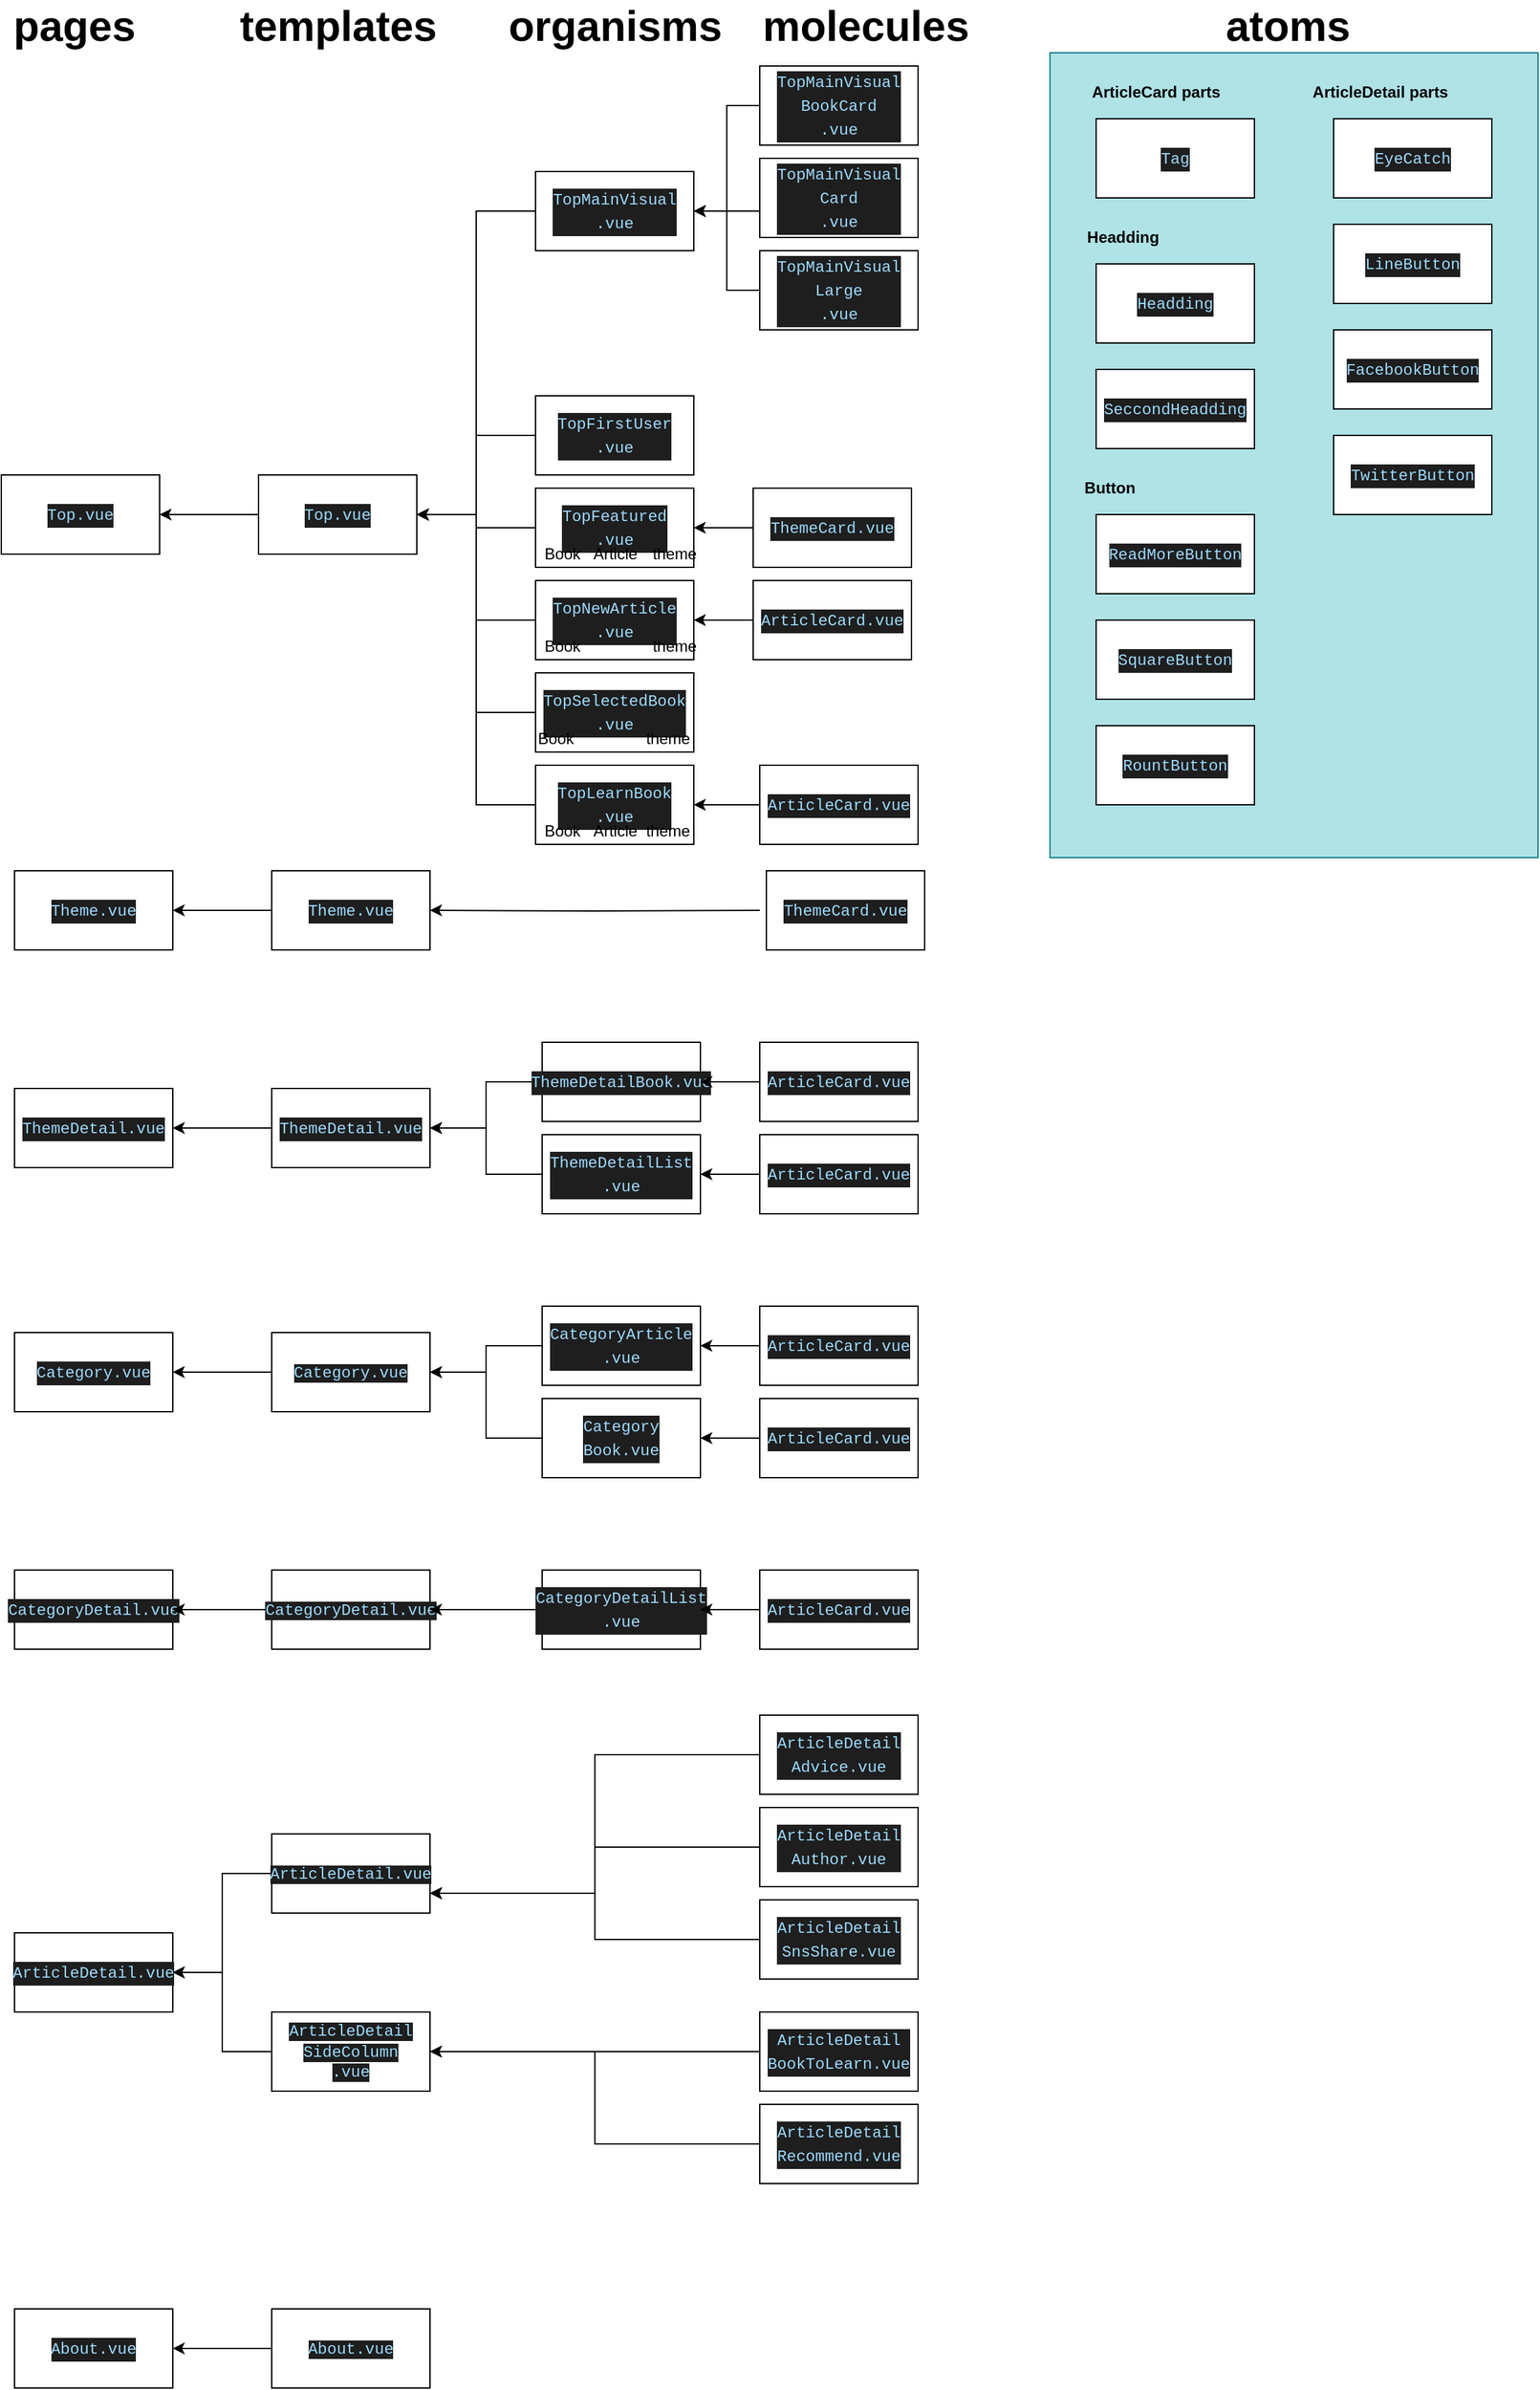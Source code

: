 <mxfile version="13.1.3">
    <diagram id="6hGFLwfOUW9BJ-s0fimq" name="Page-1">
        <mxGraphModel dx="1716" dy="1806" grid="1" gridSize="10" guides="1" tooltips="1" connect="1" arrows="1" fold="1" page="1" pageScale="1" pageWidth="827" pageHeight="1169" math="0" shadow="0">
            <root>
                <mxCell id="0"/>
                <mxCell id="1" parent="0"/>
                <mxCell id="2" value="&lt;div style=&quot;color: rgb(212 , 212 , 212) ; background-color: rgb(30 , 30 , 30) ; font-family: &amp;#34;menlo&amp;#34; , &amp;#34;monaco&amp;#34; , &amp;#34;courier new&amp;#34; , monospace ; line-height: 18px&quot;&gt;&lt;span style=&quot;color: rgb(156 , 220 , 254)&quot;&gt;Top.vue&lt;/span&gt;&lt;br&gt;&lt;/div&gt;" style="whiteSpace=wrap;html=1;" parent="1" vertex="1">
                    <mxGeometry x="-800" y="240" width="120" height="60" as="geometry"/>
                </mxCell>
                <mxCell id="6" value="pages" style="text;html=1;align=center;verticalAlign=middle;resizable=0;points=[];autosize=1;fontSize=32;fontStyle=1" parent="1" vertex="1">
                    <mxGeometry x="-800" y="-120" width="110" height="40" as="geometry"/>
                </mxCell>
                <mxCell id="7" value="templates" style="text;html=1;align=center;verticalAlign=middle;resizable=0;points=[];autosize=1;fontSize=32;fontStyle=1" parent="1" vertex="1">
                    <mxGeometry x="-625" y="-120" width="160" height="40" as="geometry"/>
                </mxCell>
                <mxCell id="133" style="edgeStyle=orthogonalEdgeStyle;rounded=0;orthogonalLoop=1;jettySize=auto;html=1;entryX=1;entryY=0.5;entryDx=0;entryDy=0;fontColor=#000000;" parent="1" source="8" target="2" edge="1">
                    <mxGeometry relative="1" as="geometry"/>
                </mxCell>
                <mxCell id="8" value="&lt;div style=&quot;color: rgb(212 , 212 , 212) ; background-color: rgb(30 , 30 , 30) ; font-family: &amp;#34;menlo&amp;#34; , &amp;#34;monaco&amp;#34; , &amp;#34;courier new&amp;#34; , monospace ; line-height: 18px&quot;&gt;&lt;span style=&quot;color: rgb(156 , 220 , 254)&quot;&gt;Top.vue&lt;/span&gt;&lt;br&gt;&lt;/div&gt;" style="whiteSpace=wrap;html=1;" parent="1" vertex="1">
                    <mxGeometry x="-605" y="240" width="120" height="60" as="geometry"/>
                </mxCell>
                <mxCell id="9" value="&lt;div style=&quot;color: rgb(212 , 212 , 212) ; background-color: rgb(30 , 30 , 30) ; font-family: &amp;#34;menlo&amp;#34; , &amp;#34;monaco&amp;#34; , &amp;#34;courier new&amp;#34; , monospace ; line-height: 18px&quot;&gt;&lt;span style=&quot;color: rgb(156 , 220 , 254)&quot;&gt;Theme.vue&lt;/span&gt;&lt;br&gt;&lt;/div&gt;" style="whiteSpace=wrap;html=1;" parent="1" vertex="1">
                    <mxGeometry x="-790" y="540" width="120" height="60" as="geometry"/>
                </mxCell>
                <mxCell id="132" style="edgeStyle=orthogonalEdgeStyle;rounded=0;orthogonalLoop=1;jettySize=auto;html=1;entryX=1;entryY=0.5;entryDx=0;entryDy=0;fontColor=#000000;" parent="1" source="10" target="9" edge="1">
                    <mxGeometry relative="1" as="geometry"/>
                </mxCell>
                <mxCell id="10" value="&lt;div style=&quot;color: rgb(212 , 212 , 212) ; background-color: rgb(30 , 30 , 30) ; font-family: &amp;#34;menlo&amp;#34; , &amp;#34;monaco&amp;#34; , &amp;#34;courier new&amp;#34; , monospace ; line-height: 18px&quot;&gt;&lt;span style=&quot;color: rgb(156 , 220 , 254)&quot;&gt;Theme.vue&lt;/span&gt;&lt;br&gt;&lt;/div&gt;" style="whiteSpace=wrap;html=1;" parent="1" vertex="1">
                    <mxGeometry x="-595" y="540" width="120" height="60" as="geometry"/>
                </mxCell>
                <mxCell id="11" value="&lt;div style=&quot;color: rgb(212 , 212 , 212) ; background-color: rgb(30 , 30 , 30) ; font-family: &amp;#34;menlo&amp;#34; , &amp;#34;monaco&amp;#34; , &amp;#34;courier new&amp;#34; , monospace ; line-height: 18px&quot;&gt;&lt;span style=&quot;color: rgb(156 , 220 , 254)&quot;&gt;ThemeDetail.vue&lt;/span&gt;&lt;br&gt;&lt;/div&gt;" style="whiteSpace=wrap;html=1;" parent="1" vertex="1">
                    <mxGeometry x="-790" y="705" width="120" height="60" as="geometry"/>
                </mxCell>
                <mxCell id="131" style="edgeStyle=orthogonalEdgeStyle;rounded=0;orthogonalLoop=1;jettySize=auto;html=1;fontColor=#000000;" parent="1" source="12" target="11" edge="1">
                    <mxGeometry relative="1" as="geometry"/>
                </mxCell>
                <mxCell id="12" value="&lt;div style=&quot;color: rgb(212 , 212 , 212) ; background-color: rgb(30 , 30 , 30) ; font-family: &amp;#34;menlo&amp;#34; , &amp;#34;monaco&amp;#34; , &amp;#34;courier new&amp;#34; , monospace ; line-height: 18px&quot;&gt;&lt;span style=&quot;color: rgb(156 , 220 , 254)&quot;&gt;ThemeDetail.vue&lt;/span&gt;&lt;br&gt;&lt;/div&gt;" style="whiteSpace=wrap;html=1;" parent="1" vertex="1">
                    <mxGeometry x="-595" y="705" width="120" height="60" as="geometry"/>
                </mxCell>
                <mxCell id="13" value="&lt;div style=&quot;color: rgb(212 , 212 , 212) ; background-color: rgb(30 , 30 , 30) ; font-family: &amp;#34;menlo&amp;#34; , &amp;#34;monaco&amp;#34; , &amp;#34;courier new&amp;#34; , monospace ; line-height: 18px&quot;&gt;&lt;span style=&quot;color: rgb(156 , 220 , 254)&quot;&gt;Category.vue&lt;/span&gt;&lt;br&gt;&lt;/div&gt;" style="whiteSpace=wrap;html=1;" parent="1" vertex="1">
                    <mxGeometry x="-790" y="890" width="120" height="60" as="geometry"/>
                </mxCell>
                <mxCell id="129" style="edgeStyle=orthogonalEdgeStyle;rounded=0;orthogonalLoop=1;jettySize=auto;html=1;entryX=1;entryY=0.5;entryDx=0;entryDy=0;fontColor=#000000;" parent="1" source="14" target="13" edge="1">
                    <mxGeometry relative="1" as="geometry"/>
                </mxCell>
                <mxCell id="14" value="&lt;span style=&quot;color: rgb(156 , 220 , 254) ; font-family: &amp;#34;menlo&amp;#34; , &amp;#34;monaco&amp;#34; , &amp;#34;courier new&amp;#34; , monospace ; background-color: rgb(30 , 30 , 30)&quot;&gt;Category&lt;/span&gt;&lt;span style=&quot;color: rgb(156 , 220 , 254) ; background-color: rgb(30 , 30 , 30) ; font-family: &amp;#34;menlo&amp;#34; , &amp;#34;monaco&amp;#34; , &amp;#34;courier new&amp;#34; , monospace&quot;&gt;.vue&lt;/span&gt;&lt;span style=&quot;color: rgb(156 , 220 , 254) ; font-family: &amp;#34;menlo&amp;#34; , &amp;#34;monaco&amp;#34; , &amp;#34;courier new&amp;#34; , monospace ; background-color: rgb(30 , 30 , 30)&quot;&gt;&lt;br&gt;&lt;/span&gt;" style="whiteSpace=wrap;html=1;" parent="1" vertex="1">
                    <mxGeometry x="-595" y="890" width="120" height="60" as="geometry"/>
                </mxCell>
                <mxCell id="15" value="&lt;div style=&quot;color: rgb(212 , 212 , 212) ; background-color: rgb(30 , 30 , 30) ; font-family: &amp;#34;menlo&amp;#34; , &amp;#34;monaco&amp;#34; , &amp;#34;courier new&amp;#34; , monospace ; line-height: 18px&quot;&gt;&lt;span style=&quot;color: rgb(156 , 220 , 254)&quot;&gt;CategoryDetail.vue&lt;/span&gt;&lt;br&gt;&lt;/div&gt;" style="whiteSpace=wrap;html=1;" parent="1" vertex="1">
                    <mxGeometry x="-790" y="1070" width="120" height="60" as="geometry"/>
                </mxCell>
                <mxCell id="126" style="edgeStyle=orthogonalEdgeStyle;rounded=0;orthogonalLoop=1;jettySize=auto;html=1;entryX=1;entryY=0.5;entryDx=0;entryDy=0;fontColor=#000000;" parent="1" source="16" target="15" edge="1">
                    <mxGeometry relative="1" as="geometry"/>
                </mxCell>
                <mxCell id="16" value="&lt;span style=&quot;color: rgb(156 , 220 , 254) ; font-family: &amp;#34;menlo&amp;#34; , &amp;#34;monaco&amp;#34; , &amp;#34;courier new&amp;#34; , monospace ; background-color: rgb(30 , 30 , 30)&quot;&gt;CategoryDetail&lt;/span&gt;&lt;span style=&quot;color: rgb(156 , 220 , 254) ; background-color: rgb(30 , 30 , 30) ; font-family: &amp;#34;menlo&amp;#34; , &amp;#34;monaco&amp;#34; , &amp;#34;courier new&amp;#34; , monospace&quot;&gt;.vue&lt;/span&gt;&lt;span style=&quot;color: rgb(156 , 220 , 254) ; font-family: &amp;#34;menlo&amp;#34; , &amp;#34;monaco&amp;#34; , &amp;#34;courier new&amp;#34; , monospace ; background-color: rgb(30 , 30 , 30)&quot;&gt;&lt;br&gt;&lt;/span&gt;" style="whiteSpace=wrap;html=1;" parent="1" vertex="1">
                    <mxGeometry x="-595" y="1070" width="120" height="60" as="geometry"/>
                </mxCell>
                <mxCell id="17" value="&lt;div style=&quot;color: rgb(212 , 212 , 212) ; background-color: rgb(30 , 30 , 30) ; font-family: &amp;#34;menlo&amp;#34; , &amp;#34;monaco&amp;#34; , &amp;#34;courier new&amp;#34; , monospace ; line-height: 18px&quot;&gt;&lt;span style=&quot;color: rgb(156 , 220 , 254)&quot;&gt;About.vue&lt;/span&gt;&lt;br&gt;&lt;/div&gt;" style="whiteSpace=wrap;html=1;" parent="1" vertex="1">
                    <mxGeometry x="-790" y="1630" width="120" height="60" as="geometry"/>
                </mxCell>
                <mxCell id="124" style="edgeStyle=orthogonalEdgeStyle;rounded=0;orthogonalLoop=1;jettySize=auto;html=1;entryX=1;entryY=0.5;entryDx=0;entryDy=0;fontColor=#000000;" parent="1" source="18" target="17" edge="1">
                    <mxGeometry relative="1" as="geometry"/>
                </mxCell>
                <mxCell id="18" value="&lt;span style=&quot;color: rgb(156 , 220 , 254) ; background-color: rgb(30 , 30 , 30) ; font-family: &amp;#34;menlo&amp;#34; , &amp;#34;monaco&amp;#34; , &amp;#34;courier new&amp;#34; , monospace&quot;&gt;About.vue&lt;/span&gt;&lt;span style=&quot;color: rgb(156 , 220 , 254) ; font-family: &amp;#34;menlo&amp;#34; , &amp;#34;monaco&amp;#34; , &amp;#34;courier new&amp;#34; , monospace ; background-color: rgb(30 , 30 , 30)&quot;&gt;&lt;br&gt;&lt;/span&gt;" style="whiteSpace=wrap;html=1;" parent="1" vertex="1">
                    <mxGeometry x="-595" y="1630" width="120" height="60" as="geometry"/>
                </mxCell>
                <mxCell id="19" value="organisms" style="text;html=1;align=center;verticalAlign=middle;resizable=0;points=[];autosize=1;fontSize=32;fontStyle=1" parent="1" vertex="1">
                    <mxGeometry x="-425" y="-120" width="180" height="40" as="geometry"/>
                </mxCell>
                <mxCell id="20" value="molecules" style="text;html=1;align=center;verticalAlign=middle;resizable=0;points=[];autosize=1;fontSize=32;fontStyle=1" parent="1" vertex="1">
                    <mxGeometry x="-230" y="-120" width="170" height="40" as="geometry"/>
                </mxCell>
                <mxCell id="21" value="atoms" style="text;html=1;align=center;verticalAlign=middle;resizable=0;points=[];autosize=1;fontSize=32;fontStyle=1" parent="1" vertex="1">
                    <mxGeometry x="120" y="-120" width="110" height="40" as="geometry"/>
                </mxCell>
                <mxCell id="22" value="&lt;div style=&quot;color: rgb(212 , 212 , 212) ; background-color: rgb(30 , 30 , 30) ; font-family: &amp;#34;menlo&amp;#34; , &amp;#34;monaco&amp;#34; , &amp;#34;courier new&amp;#34; , monospace ; line-height: 18px&quot;&gt;&lt;span style=&quot;color: rgb(156 , 220 , 254)&quot;&gt;ArticleDetail.vue&lt;/span&gt;&lt;br&gt;&lt;/div&gt;" style="whiteSpace=wrap;html=1;" parent="1" vertex="1">
                    <mxGeometry x="-790" y="1345" width="120" height="60" as="geometry"/>
                </mxCell>
                <mxCell id="122" style="edgeStyle=orthogonalEdgeStyle;rounded=0;orthogonalLoop=1;jettySize=auto;html=1;entryX=1;entryY=0.5;entryDx=0;entryDy=0;fontColor=#000000;" parent="1" source="23" target="22" edge="1">
                    <mxGeometry relative="1" as="geometry"/>
                </mxCell>
                <mxCell id="23" value="&lt;span style=&quot;color: rgb(156 , 220 , 254) ; background-color: rgb(30 , 30 , 30) ; font-family: &amp;#34;menlo&amp;#34; , &amp;#34;monaco&amp;#34; , &amp;#34;courier new&amp;#34; , monospace&quot;&gt;ArticleDetail.vue&lt;/span&gt;&lt;span style=&quot;color: rgb(156 , 220 , 254) ; font-family: &amp;#34;menlo&amp;#34; , &amp;#34;monaco&amp;#34; , &amp;#34;courier new&amp;#34; , monospace ; background-color: rgb(30 , 30 , 30)&quot;&gt;&lt;br&gt;&lt;/span&gt;" style="whiteSpace=wrap;html=1;" parent="1" vertex="1">
                    <mxGeometry x="-595" y="1270" width="120" height="60" as="geometry"/>
                </mxCell>
                <mxCell id="123" style="edgeStyle=orthogonalEdgeStyle;rounded=0;orthogonalLoop=1;jettySize=auto;html=1;entryX=1;entryY=0.5;entryDx=0;entryDy=0;fontColor=#000000;" parent="1" source="24" target="22" edge="1">
                    <mxGeometry relative="1" as="geometry"/>
                </mxCell>
                <mxCell id="24" value="&lt;span style=&quot;color: rgb(156 , 220 , 254) ; background-color: rgb(30 , 30 , 30) ; font-family: &amp;#34;menlo&amp;#34; , &amp;#34;monaco&amp;#34; , &amp;#34;courier new&amp;#34; , monospace&quot;&gt;ArticleDetail&lt;br&gt;SideColumn&lt;br&gt;.vue&lt;/span&gt;&lt;span style=&quot;color: rgb(156 , 220 , 254) ; font-family: &amp;#34;menlo&amp;#34; , &amp;#34;monaco&amp;#34; , &amp;#34;courier new&amp;#34; , monospace ; background-color: rgb(30 , 30 , 30)&quot;&gt;&lt;br&gt;&lt;/span&gt;" style="whiteSpace=wrap;html=1;" parent="1" vertex="1">
                    <mxGeometry x="-595" y="1405" width="120" height="60" as="geometry"/>
                </mxCell>
                <mxCell id="78" style="edgeStyle=orthogonalEdgeStyle;rounded=0;orthogonalLoop=1;jettySize=auto;html=1;entryX=1;entryY=0.5;entryDx=0;entryDy=0;" parent="1" source="25" target="8" edge="1">
                    <mxGeometry relative="1" as="geometry"/>
                </mxCell>
                <mxCell id="25" value="&lt;div style=&quot;color: rgb(212 , 212 , 212) ; background-color: rgb(30 , 30 , 30) ; font-family: &amp;#34;menlo&amp;#34; , &amp;#34;monaco&amp;#34; , &amp;#34;courier new&amp;#34; , monospace ; line-height: 18px&quot;&gt;&lt;span style=&quot;color: rgb(156 , 220 , 254)&quot;&gt;TopMainVisual&lt;/span&gt;&lt;/div&gt;&lt;div style=&quot;color: rgb(212 , 212 , 212) ; background-color: rgb(30 , 30 , 30) ; font-family: &amp;#34;menlo&amp;#34; , &amp;#34;monaco&amp;#34; , &amp;#34;courier new&amp;#34; , monospace ; line-height: 18px&quot;&gt;&lt;span style=&quot;color: rgb(156 , 220 , 254)&quot;&gt;.vue&lt;/span&gt;&lt;br&gt;&lt;/div&gt;" style="whiteSpace=wrap;html=1;" parent="1" vertex="1">
                    <mxGeometry x="-395" y="10" width="120" height="60" as="geometry"/>
                </mxCell>
                <mxCell id="147" style="edgeStyle=orthogonalEdgeStyle;rounded=0;orthogonalLoop=1;jettySize=auto;html=1;entryX=1;entryY=0.5;entryDx=0;entryDy=0;" edge="1" parent="1" source="26" target="8">
                    <mxGeometry relative="1" as="geometry"/>
                </mxCell>
                <mxCell id="26" value="&lt;div style=&quot;color: rgb(212 , 212 , 212) ; background-color: rgb(30 , 30 , 30) ; font-family: &amp;#34;menlo&amp;#34; , &amp;#34;monaco&amp;#34; , &amp;#34;courier new&amp;#34; , monospace ; line-height: 18px&quot;&gt;&lt;span style=&quot;color: rgb(156 , 220 , 254)&quot;&gt;TopFirstUser&lt;/span&gt;&lt;/div&gt;&lt;div style=&quot;color: rgb(212 , 212 , 212) ; background-color: rgb(30 , 30 , 30) ; font-family: &amp;#34;menlo&amp;#34; , &amp;#34;monaco&amp;#34; , &amp;#34;courier new&amp;#34; , monospace ; line-height: 18px&quot;&gt;&lt;span style=&quot;color: rgb(156 , 220 , 254)&quot;&gt;.vue&lt;/span&gt;&lt;br&gt;&lt;/div&gt;" style="whiteSpace=wrap;html=1;" parent="1" vertex="1">
                    <mxGeometry x="-395" y="180" width="120" height="60" as="geometry"/>
                </mxCell>
                <mxCell id="79" style="edgeStyle=orthogonalEdgeStyle;rounded=0;orthogonalLoop=1;jettySize=auto;html=1;entryX=1;entryY=0.5;entryDx=0;entryDy=0;" parent="1" source="27" target="8" edge="1">
                    <mxGeometry relative="1" as="geometry"/>
                </mxCell>
                <mxCell id="27" value="&lt;div style=&quot;color: rgb(212 , 212 , 212) ; background-color: rgb(30 , 30 , 30) ; font-family: &amp;#34;menlo&amp;#34; , &amp;#34;monaco&amp;#34; , &amp;#34;courier new&amp;#34; , monospace ; line-height: 18px&quot;&gt;&lt;span style=&quot;color: rgb(156 , 220 , 254)&quot;&gt;TopNewArticle&lt;/span&gt;&lt;/div&gt;&lt;div style=&quot;color: rgb(212 , 212 , 212) ; background-color: rgb(30 , 30 , 30) ; font-family: &amp;#34;menlo&amp;#34; , &amp;#34;monaco&amp;#34; , &amp;#34;courier new&amp;#34; , monospace ; line-height: 18px&quot;&gt;&lt;span style=&quot;color: rgb(156 , 220 , 254)&quot;&gt;.vue&lt;/span&gt;&lt;br&gt;&lt;/div&gt;" style="whiteSpace=wrap;html=1;" parent="1" vertex="1">
                    <mxGeometry x="-395" y="320" width="120" height="60" as="geometry"/>
                </mxCell>
                <mxCell id="83" style="edgeStyle=orthogonalEdgeStyle;rounded=0;orthogonalLoop=1;jettySize=auto;html=1;entryX=1;entryY=0.5;entryDx=0;entryDy=0;" parent="1" source="28" target="8" edge="1">
                    <mxGeometry relative="1" as="geometry"/>
                </mxCell>
                <mxCell id="28" value="&lt;div style=&quot;background-color: rgb(30 , 30 , 30) ; font-family: &amp;#34;menlo&amp;#34; , &amp;#34;monaco&amp;#34; , &amp;#34;courier new&amp;#34; , monospace ; line-height: 18px ; color: rgb(212 , 212 , 212)&quot;&gt;&lt;div style=&quot;line-height: 18px&quot;&gt;&lt;span style=&quot;color: rgb(156 , 220 , 254)&quot;&gt;TopSelectedBook&lt;/span&gt;&lt;/div&gt;&lt;div style=&quot;line-height: 18px&quot;&gt;&lt;span style=&quot;color: rgb(156 , 220 , 254)&quot;&gt;.vue&lt;/span&gt;&lt;/div&gt;&lt;/div&gt;" style="whiteSpace=wrap;html=1;" parent="1" vertex="1">
                    <mxGeometry x="-395" y="390" width="120" height="60" as="geometry"/>
                </mxCell>
                <mxCell id="70" style="edgeStyle=orthogonalEdgeStyle;rounded=0;orthogonalLoop=1;jettySize=auto;html=1;entryX=1;entryY=0.5;entryDx=0;entryDy=0;" parent="1" source="29" target="8" edge="1">
                    <mxGeometry relative="1" as="geometry"/>
                </mxCell>
                <mxCell id="29" value="&lt;div style=&quot;background-color: rgb(30 , 30 , 30) ; font-family: &amp;#34;menlo&amp;#34; , &amp;#34;monaco&amp;#34; , &amp;#34;courier new&amp;#34; , monospace ; line-height: 18px ; color: rgb(212 , 212 , 212)&quot;&gt;&lt;div style=&quot;line-height: 18px&quot;&gt;&lt;span style=&quot;color: rgb(156 , 220 , 254)&quot;&gt;TopFeatured&lt;/span&gt;&lt;/div&gt;&lt;div style=&quot;line-height: 18px&quot;&gt;&lt;span style=&quot;color: rgb(156 , 220 , 254)&quot;&gt;.vue&lt;/span&gt;&lt;/div&gt;&lt;/div&gt;" style="whiteSpace=wrap;html=1;" parent="1" vertex="1">
                    <mxGeometry x="-395" y="250" width="120" height="60" as="geometry"/>
                </mxCell>
                <mxCell id="84" style="edgeStyle=orthogonalEdgeStyle;rounded=0;orthogonalLoop=1;jettySize=auto;html=1;entryX=1;entryY=0.5;entryDx=0;entryDy=0;" parent="1" source="30" target="8" edge="1">
                    <mxGeometry relative="1" as="geometry"/>
                </mxCell>
                <mxCell id="30" value="&lt;div style=&quot;background-color: rgb(30 , 30 , 30) ; font-family: &amp;#34;menlo&amp;#34; , &amp;#34;monaco&amp;#34; , &amp;#34;courier new&amp;#34; , monospace ; line-height: 18px ; color: rgb(212 , 212 , 212)&quot;&gt;&lt;div style=&quot;line-height: 18px&quot;&gt;&lt;span style=&quot;color: rgb(156 , 220 , 254)&quot;&gt;TopLearnBook&lt;/span&gt;&lt;/div&gt;&lt;div style=&quot;line-height: 18px&quot;&gt;&lt;span style=&quot;color: rgb(156 , 220 , 254)&quot;&gt;.vue&lt;/span&gt;&lt;/div&gt;&lt;/div&gt;" style="whiteSpace=wrap;html=1;" parent="1" vertex="1">
                    <mxGeometry x="-395" y="460" width="120" height="60" as="geometry"/>
                </mxCell>
                <mxCell id="58" style="edgeStyle=orthogonalEdgeStyle;rounded=0;orthogonalLoop=1;jettySize=auto;html=1;entryX=1;entryY=0.5;entryDx=0;entryDy=0;" parent="1" source="31" target="25" edge="1">
                    <mxGeometry relative="1" as="geometry"/>
                </mxCell>
                <mxCell id="31" value="&lt;div style=&quot;color: rgb(212 , 212 , 212) ; background-color: rgb(30 , 30 , 30) ; font-family: &amp;#34;menlo&amp;#34; , &amp;#34;monaco&amp;#34; , &amp;#34;courier new&amp;#34; , monospace ; line-height: 18px&quot;&gt;&lt;span style=&quot;color: rgb(156 , 220 , 254)&quot;&gt;TopMainVisual&lt;/span&gt;&lt;/div&gt;&lt;div style=&quot;color: rgb(212 , 212 , 212) ; background-color: rgb(30 , 30 , 30) ; font-family: &amp;#34;menlo&amp;#34; , &amp;#34;monaco&amp;#34; , &amp;#34;courier new&amp;#34; , monospace ; line-height: 18px&quot;&gt;&lt;span style=&quot;color: rgb(156 , 220 , 254)&quot;&gt;BookCard&lt;/span&gt;&lt;/div&gt;&lt;div style=&quot;color: rgb(212 , 212 , 212) ; background-color: rgb(30 , 30 , 30) ; font-family: &amp;#34;menlo&amp;#34; , &amp;#34;monaco&amp;#34; , &amp;#34;courier new&amp;#34; , monospace ; line-height: 18px&quot;&gt;&lt;span style=&quot;color: rgb(156 , 220 , 254)&quot;&gt;.vue&lt;/span&gt;&lt;br&gt;&lt;/div&gt;" style="whiteSpace=wrap;html=1;" parent="1" vertex="1">
                    <mxGeometry x="-225" y="-70" width="120" height="60" as="geometry"/>
                </mxCell>
                <mxCell id="59" style="edgeStyle=orthogonalEdgeStyle;rounded=0;orthogonalLoop=1;jettySize=auto;html=1;entryX=1;entryY=0.5;entryDx=0;entryDy=0;" parent="1" source="32" target="25" edge="1">
                    <mxGeometry relative="1" as="geometry">
                        <Array as="points">
                            <mxPoint x="-240" y="40"/>
                            <mxPoint x="-240" y="40"/>
                        </Array>
                    </mxGeometry>
                </mxCell>
                <mxCell id="32" value="&lt;div style=&quot;color: rgb(212 , 212 , 212) ; background-color: rgb(30 , 30 , 30) ; font-family: &amp;#34;menlo&amp;#34; , &amp;#34;monaco&amp;#34; , &amp;#34;courier new&amp;#34; , monospace ; line-height: 18px&quot;&gt;&lt;span style=&quot;color: rgb(156 , 220 , 254)&quot;&gt;TopMainVisual&lt;/span&gt;&lt;/div&gt;&lt;div style=&quot;background-color: rgb(30 , 30 , 30) ; font-family: &amp;#34;menlo&amp;#34; , &amp;#34;monaco&amp;#34; , &amp;#34;courier new&amp;#34; , monospace ; line-height: 18px&quot;&gt;&lt;font color=&quot;#9cdcfe&quot;&gt;Card&lt;/font&gt;&lt;/div&gt;&lt;div style=&quot;color: rgb(212 , 212 , 212) ; background-color: rgb(30 , 30 , 30) ; font-family: &amp;#34;menlo&amp;#34; , &amp;#34;monaco&amp;#34; , &amp;#34;courier new&amp;#34; , monospace ; line-height: 18px&quot;&gt;&lt;span style=&quot;color: rgb(156 , 220 , 254)&quot;&gt;.vue&lt;/span&gt;&lt;br&gt;&lt;/div&gt;" style="whiteSpace=wrap;html=1;" parent="1" vertex="1">
                    <mxGeometry x="-225" width="120" height="60" as="geometry"/>
                </mxCell>
                <mxCell id="60" style="edgeStyle=orthogonalEdgeStyle;rounded=0;orthogonalLoop=1;jettySize=auto;html=1;" parent="1" source="33" target="25" edge="1">
                    <mxGeometry relative="1" as="geometry"/>
                </mxCell>
                <mxCell id="33" value="&lt;div style=&quot;color: rgb(212 , 212 , 212) ; background-color: rgb(30 , 30 , 30) ; font-family: &amp;#34;menlo&amp;#34; , &amp;#34;monaco&amp;#34; , &amp;#34;courier new&amp;#34; , monospace ; line-height: 18px&quot;&gt;&lt;span style=&quot;color: rgb(156 , 220 , 254)&quot;&gt;TopMainVisual&lt;/span&gt;&lt;/div&gt;&lt;div style=&quot;background-color: rgb(30 , 30 , 30) ; font-family: &amp;#34;menlo&amp;#34; , &amp;#34;monaco&amp;#34; , &amp;#34;courier new&amp;#34; , monospace ; line-height: 18px&quot;&gt;&lt;font color=&quot;#9cdcfe&quot;&gt;Large&lt;/font&gt;&lt;/div&gt;&lt;div style=&quot;color: rgb(212 , 212 , 212) ; background-color: rgb(30 , 30 , 30) ; font-family: &amp;#34;menlo&amp;#34; , &amp;#34;monaco&amp;#34; , &amp;#34;courier new&amp;#34; , monospace ; line-height: 18px&quot;&gt;&lt;span style=&quot;color: rgb(156 , 220 , 254)&quot;&gt;.vue&lt;/span&gt;&lt;br&gt;&lt;/div&gt;" style="whiteSpace=wrap;html=1;" parent="1" vertex="1">
                    <mxGeometry x="-225" y="70" width="120" height="60" as="geometry"/>
                </mxCell>
                <mxCell id="89" style="edgeStyle=orthogonalEdgeStyle;rounded=0;orthogonalLoop=1;jettySize=auto;html=1;" parent="1" source="36" target="12" edge="1">
                    <mxGeometry relative="1" as="geometry"/>
                </mxCell>
                <mxCell id="36" value="&lt;div style=&quot;color: rgb(212 , 212 , 212) ; background-color: rgb(30 , 30 , 30) ; font-family: &amp;#34;menlo&amp;#34; , &amp;#34;monaco&amp;#34; , &amp;#34;courier new&amp;#34; , monospace ; line-height: 18px&quot;&gt;&lt;span style=&quot;color: rgb(156 , 220 , 254)&quot;&gt;ThemeDetailBook.vue&lt;/span&gt;&lt;br&gt;&lt;/div&gt;" style="whiteSpace=wrap;html=1;" parent="1" vertex="1">
                    <mxGeometry x="-390" y="670" width="120" height="60" as="geometry"/>
                </mxCell>
                <mxCell id="87" style="edgeStyle=orthogonalEdgeStyle;rounded=0;orthogonalLoop=1;jettySize=auto;html=1;entryX=1;entryY=0.5;entryDx=0;entryDy=0;" parent="1" source="37" target="12" edge="1">
                    <mxGeometry relative="1" as="geometry"/>
                </mxCell>
                <mxCell id="37" value="&lt;div style=&quot;color: rgb(212 , 212 , 212) ; background-color: rgb(30 , 30 , 30) ; font-family: &amp;#34;menlo&amp;#34; , &amp;#34;monaco&amp;#34; , &amp;#34;courier new&amp;#34; , monospace ; line-height: 18px&quot;&gt;&lt;span style=&quot;color: rgb(156 , 220 , 254)&quot;&gt;ThemeDetailList&lt;/span&gt;&lt;/div&gt;&lt;div style=&quot;color: rgb(212 , 212 , 212) ; background-color: rgb(30 , 30 , 30) ; font-family: &amp;#34;menlo&amp;#34; , &amp;#34;monaco&amp;#34; , &amp;#34;courier new&amp;#34; , monospace ; line-height: 18px&quot;&gt;&lt;span style=&quot;color: rgb(156 , 220 , 254)&quot;&gt;.vue&lt;/span&gt;&lt;br&gt;&lt;/div&gt;" style="whiteSpace=wrap;html=1;" parent="1" vertex="1">
                    <mxGeometry x="-390" y="740" width="120" height="60" as="geometry"/>
                </mxCell>
                <mxCell id="127" style="edgeStyle=orthogonalEdgeStyle;rounded=0;orthogonalLoop=1;jettySize=auto;html=1;entryX=1;entryY=0.5;entryDx=0;entryDy=0;fontColor=#000000;" parent="1" source="38" target="14" edge="1">
                    <mxGeometry relative="1" as="geometry"/>
                </mxCell>
                <mxCell id="38" value="&lt;div style=&quot;color: rgb(212 , 212 , 212) ; background-color: rgb(30 , 30 , 30) ; font-family: &amp;#34;menlo&amp;#34; , &amp;#34;monaco&amp;#34; , &amp;#34;courier new&amp;#34; , monospace ; line-height: 18px&quot;&gt;&lt;span style=&quot;color: rgb(156 , 220 , 254)&quot;&gt;Category&lt;/span&gt;&lt;/div&gt;&lt;div style=&quot;color: rgb(212 , 212 , 212) ; background-color: rgb(30 , 30 , 30) ; font-family: &amp;#34;menlo&amp;#34; , &amp;#34;monaco&amp;#34; , &amp;#34;courier new&amp;#34; , monospace ; line-height: 18px&quot;&gt;&lt;span style=&quot;color: rgb(156 , 220 , 254)&quot;&gt;Book.vue&lt;/span&gt;&lt;br&gt;&lt;/div&gt;" style="whiteSpace=wrap;html=1;" parent="1" vertex="1">
                    <mxGeometry x="-390" y="940" width="120" height="60" as="geometry"/>
                </mxCell>
                <mxCell id="125" style="edgeStyle=orthogonalEdgeStyle;rounded=0;orthogonalLoop=1;jettySize=auto;html=1;entryX=1;entryY=0.5;entryDx=0;entryDy=0;fontColor=#000000;" parent="1" source="39" target="16" edge="1">
                    <mxGeometry relative="1" as="geometry"/>
                </mxCell>
                <mxCell id="39" value="&lt;div style=&quot;color: rgb(212 , 212 , 212) ; background-color: rgb(30 , 30 , 30) ; font-family: &amp;#34;menlo&amp;#34; , &amp;#34;monaco&amp;#34; , &amp;#34;courier new&amp;#34; , monospace ; line-height: 18px&quot;&gt;&lt;span style=&quot;color: rgb(156 , 220 , 254)&quot;&gt;CategoryDetailList&lt;/span&gt;&lt;/div&gt;&lt;div style=&quot;color: rgb(212 , 212 , 212) ; background-color: rgb(30 , 30 , 30) ; font-family: &amp;#34;menlo&amp;#34; , &amp;#34;monaco&amp;#34; , &amp;#34;courier new&amp;#34; , monospace ; line-height: 18px&quot;&gt;&lt;span style=&quot;color: rgb(156 , 220 , 254)&quot;&gt;.vue&lt;/span&gt;&lt;br&gt;&lt;/div&gt;" style="whiteSpace=wrap;html=1;" parent="1" vertex="1">
                    <mxGeometry x="-390" y="1070" width="120" height="60" as="geometry"/>
                </mxCell>
                <mxCell id="61" style="edgeStyle=orthogonalEdgeStyle;rounded=0;orthogonalLoop=1;jettySize=auto;html=1;" parent="1" source="43" target="29" edge="1">
                    <mxGeometry relative="1" as="geometry"/>
                </mxCell>
                <mxCell id="43" value="&lt;div style=&quot;background-color: rgb(30 , 30 , 30) ; font-family: &amp;#34;menlo&amp;#34; , &amp;#34;monaco&amp;#34; , &amp;#34;courier new&amp;#34; , monospace ; line-height: 18px ; color: rgb(212 , 212 , 212)&quot;&gt;&lt;div style=&quot;line-height: 18px&quot;&gt;&lt;span style=&quot;color: rgb(156 , 220 , 254)&quot;&gt;ThemeCard.vue&lt;br&gt;&lt;/span&gt;&lt;/div&gt;&lt;/div&gt;" style="whiteSpace=wrap;html=1;" parent="1" vertex="1">
                    <mxGeometry x="-230" y="250" width="120" height="60" as="geometry"/>
                </mxCell>
                <mxCell id="64" style="edgeStyle=orthogonalEdgeStyle;rounded=0;orthogonalLoop=1;jettySize=auto;html=1;entryX=1;entryY=0.5;entryDx=0;entryDy=0;" parent="1" target="10" edge="1">
                    <mxGeometry relative="1" as="geometry">
                        <mxPoint x="-225" y="570" as="sourcePoint"/>
                    </mxGeometry>
                </mxCell>
                <mxCell id="65" style="edgeStyle=orthogonalEdgeStyle;rounded=0;orthogonalLoop=1;jettySize=auto;html=1;" parent="1" source="45" target="36" edge="1">
                    <mxGeometry relative="1" as="geometry"/>
                </mxCell>
                <mxCell id="45" value="&lt;div style=&quot;background-color: rgb(30 , 30 , 30) ; font-family: &amp;#34;menlo&amp;#34; , &amp;#34;monaco&amp;#34; , &amp;#34;courier new&amp;#34; , monospace ; line-height: 18px ; color: rgb(212 , 212 , 212)&quot;&gt;&lt;div style=&quot;line-height: 18px&quot;&gt;&lt;span style=&quot;color: rgb(156 , 220 , 254)&quot;&gt;ArticleCard.vue&lt;br&gt;&lt;/span&gt;&lt;/div&gt;&lt;/div&gt;" style="whiteSpace=wrap;html=1;" parent="1" vertex="1">
                    <mxGeometry x="-225" y="670" width="120" height="60" as="geometry"/>
                </mxCell>
                <mxCell id="128" style="edgeStyle=orthogonalEdgeStyle;rounded=0;orthogonalLoop=1;jettySize=auto;html=1;entryX=1;entryY=0.5;entryDx=0;entryDy=0;fontColor=#000000;" parent="1" source="46" target="14" edge="1">
                    <mxGeometry relative="1" as="geometry"/>
                </mxCell>
                <mxCell id="46" value="&lt;div style=&quot;color: rgb(212 , 212 , 212) ; background-color: rgb(30 , 30 , 30) ; font-family: &amp;#34;menlo&amp;#34; , &amp;#34;monaco&amp;#34; , &amp;#34;courier new&amp;#34; , monospace ; line-height: 18px&quot;&gt;&lt;span style=&quot;color: rgb(156 , 220 , 254)&quot;&gt;CategoryArticle&lt;/span&gt;&lt;/div&gt;&lt;div style=&quot;color: rgb(212 , 212 , 212) ; background-color: rgb(30 , 30 , 30) ; font-family: &amp;#34;menlo&amp;#34; , &amp;#34;monaco&amp;#34; , &amp;#34;courier new&amp;#34; , monospace ; line-height: 18px&quot;&gt;&lt;span style=&quot;color: rgb(156 , 220 , 254)&quot;&gt;.vue&lt;/span&gt;&lt;br&gt;&lt;/div&gt;" style="whiteSpace=wrap;html=1;" parent="1" vertex="1">
                    <mxGeometry x="-390" y="870" width="120" height="60" as="geometry"/>
                </mxCell>
                <mxCell id="67" style="edgeStyle=orthogonalEdgeStyle;rounded=0;orthogonalLoop=1;jettySize=auto;html=1;" parent="1" source="47" target="46" edge="1">
                    <mxGeometry relative="1" as="geometry"/>
                </mxCell>
                <mxCell id="47" value="&lt;div style=&quot;background-color: rgb(30 , 30 , 30) ; font-family: &amp;#34;menlo&amp;#34; , &amp;#34;monaco&amp;#34; , &amp;#34;courier new&amp;#34; , monospace ; line-height: 18px ; color: rgb(212 , 212 , 212)&quot;&gt;&lt;div style=&quot;line-height: 18px&quot;&gt;&lt;span style=&quot;color: rgb(156 , 220 , 254)&quot;&gt;ArticleCard.vue&lt;br&gt;&lt;/span&gt;&lt;/div&gt;&lt;/div&gt;" style="whiteSpace=wrap;html=1;" parent="1" vertex="1">
                    <mxGeometry x="-225" y="870" width="120" height="60" as="geometry"/>
                </mxCell>
                <mxCell id="68" style="edgeStyle=orthogonalEdgeStyle;rounded=0;orthogonalLoop=1;jettySize=auto;html=1;" parent="1" source="48" target="38" edge="1">
                    <mxGeometry relative="1" as="geometry"/>
                </mxCell>
                <mxCell id="48" value="&lt;div style=&quot;background-color: rgb(30 , 30 , 30) ; font-family: &amp;#34;menlo&amp;#34; , &amp;#34;monaco&amp;#34; , &amp;#34;courier new&amp;#34; , monospace ; line-height: 18px ; color: rgb(212 , 212 , 212)&quot;&gt;&lt;div style=&quot;line-height: 18px&quot;&gt;&lt;span style=&quot;color: rgb(156 , 220 , 254)&quot;&gt;ArticleCard.vue&lt;br&gt;&lt;/span&gt;&lt;/div&gt;&lt;/div&gt;" style="whiteSpace=wrap;html=1;" parent="1" vertex="1">
                    <mxGeometry x="-225" y="940" width="120" height="60" as="geometry"/>
                </mxCell>
                <mxCell id="69" style="edgeStyle=orthogonalEdgeStyle;rounded=0;orthogonalLoop=1;jettySize=auto;html=1;" parent="1" source="50" target="39" edge="1">
                    <mxGeometry relative="1" as="geometry"/>
                </mxCell>
                <mxCell id="50" value="&lt;div style=&quot;background-color: rgb(30 , 30 , 30) ; font-family: &amp;#34;menlo&amp;#34; , &amp;#34;monaco&amp;#34; , &amp;#34;courier new&amp;#34; , monospace ; line-height: 18px ; color: rgb(212 , 212 , 212)&quot;&gt;&lt;div style=&quot;line-height: 18px&quot;&gt;&lt;span style=&quot;color: rgb(156 , 220 , 254)&quot;&gt;ArticleCard.vue&lt;br&gt;&lt;/span&gt;&lt;/div&gt;&lt;/div&gt;" style="whiteSpace=wrap;html=1;" parent="1" vertex="1">
                    <mxGeometry x="-225" y="1070" width="120" height="60" as="geometry"/>
                </mxCell>
                <mxCell id="66" style="edgeStyle=orthogonalEdgeStyle;rounded=0;orthogonalLoop=1;jettySize=auto;html=1;" parent="1" source="51" target="37" edge="1">
                    <mxGeometry relative="1" as="geometry"/>
                </mxCell>
                <mxCell id="51" value="&lt;div style=&quot;background-color: rgb(30 , 30 , 30) ; font-family: &amp;#34;menlo&amp;#34; , &amp;#34;monaco&amp;#34; , &amp;#34;courier new&amp;#34; , monospace ; line-height: 18px ; color: rgb(212 , 212 , 212)&quot;&gt;&lt;div style=&quot;line-height: 18px&quot;&gt;&lt;span style=&quot;color: rgb(156 , 220 , 254)&quot;&gt;ArticleCard.vue&lt;br&gt;&lt;/span&gt;&lt;/div&gt;&lt;/div&gt;" style="whiteSpace=wrap;html=1;" parent="1" vertex="1">
                    <mxGeometry x="-225" y="740" width="120" height="60" as="geometry"/>
                </mxCell>
                <mxCell id="63" style="edgeStyle=orthogonalEdgeStyle;rounded=0;orthogonalLoop=1;jettySize=auto;html=1;" parent="1" source="52" target="30" edge="1">
                    <mxGeometry relative="1" as="geometry"/>
                </mxCell>
                <mxCell id="52" value="&lt;div style=&quot;background-color: rgb(30 , 30 , 30) ; font-family: &amp;#34;menlo&amp;#34; , &amp;#34;monaco&amp;#34; , &amp;#34;courier new&amp;#34; , monospace ; line-height: 18px ; color: rgb(212 , 212 , 212)&quot;&gt;&lt;div style=&quot;line-height: 18px&quot;&gt;&lt;span style=&quot;color: rgb(156 , 220 , 254)&quot;&gt;ArticleCard.vue&lt;br&gt;&lt;/span&gt;&lt;/div&gt;&lt;/div&gt;" style="whiteSpace=wrap;html=1;" parent="1" vertex="1">
                    <mxGeometry x="-225" y="460" width="120" height="60" as="geometry"/>
                </mxCell>
                <mxCell id="62" style="edgeStyle=orthogonalEdgeStyle;rounded=0;orthogonalLoop=1;jettySize=auto;html=1;" parent="1" source="53" target="27" edge="1">
                    <mxGeometry relative="1" as="geometry"/>
                </mxCell>
                <mxCell id="53" value="&lt;div style=&quot;background-color: rgb(30 , 30 , 30) ; font-family: &amp;#34;menlo&amp;#34; , &amp;#34;monaco&amp;#34; , &amp;#34;courier new&amp;#34; , monospace ; line-height: 18px ; color: rgb(212 , 212 , 212)&quot;&gt;&lt;div style=&quot;line-height: 18px&quot;&gt;&lt;span style=&quot;color: rgb(156 , 220 , 254)&quot;&gt;ArticleCard.vue&lt;br&gt;&lt;/span&gt;&lt;/div&gt;&lt;/div&gt;" style="whiteSpace=wrap;html=1;" parent="1" vertex="1">
                    <mxGeometry x="-230" y="320" width="120" height="60" as="geometry"/>
                </mxCell>
                <mxCell id="115" style="edgeStyle=orthogonalEdgeStyle;rounded=0;orthogonalLoop=1;jettySize=auto;html=1;entryX=1;entryY=0.75;entryDx=0;entryDy=0;fontColor=#000000;" parent="1" source="90" target="23" edge="1">
                    <mxGeometry relative="1" as="geometry"/>
                </mxCell>
                <mxCell id="90" value="&lt;div style=&quot;background-color: rgb(30 , 30 , 30) ; font-family: &amp;#34;menlo&amp;#34; , &amp;#34;monaco&amp;#34; , &amp;#34;courier new&amp;#34; , monospace ; line-height: 18px ; color: rgb(212 , 212 , 212)&quot;&gt;&lt;div style=&quot;line-height: 18px&quot;&gt;&lt;span style=&quot;color: rgb(156 , 220 , 254)&quot;&gt;ArticleDetail&lt;/span&gt;&lt;/div&gt;&lt;div style=&quot;line-height: 18px&quot;&gt;&lt;span style=&quot;color: rgb(156 , 220 , 254)&quot;&gt;Advice&lt;/span&gt;&lt;span style=&quot;color: rgb(156 , 220 , 254)&quot;&gt;.vue&lt;/span&gt;&lt;/div&gt;&lt;/div&gt;" style="whiteSpace=wrap;html=1;" parent="1" vertex="1">
                    <mxGeometry x="-225" y="1180" width="120" height="60" as="geometry"/>
                </mxCell>
                <mxCell id="116" style="edgeStyle=orthogonalEdgeStyle;rounded=0;orthogonalLoop=1;jettySize=auto;html=1;entryX=1;entryY=0.75;entryDx=0;entryDy=0;fontColor=#000000;" parent="1" source="92" target="23" edge="1">
                    <mxGeometry relative="1" as="geometry"/>
                </mxCell>
                <mxCell id="92" value="&lt;div style=&quot;background-color: rgb(30 , 30 , 30) ; font-family: &amp;#34;menlo&amp;#34; , &amp;#34;monaco&amp;#34; , &amp;#34;courier new&amp;#34; , monospace ; line-height: 18px ; color: rgb(212 , 212 , 212)&quot;&gt;&lt;div style=&quot;line-height: 18px&quot;&gt;&lt;span style=&quot;color: rgb(156 , 220 , 254)&quot;&gt;ArticleDetail&lt;/span&gt;&lt;/div&gt;&lt;div style=&quot;line-height: 18px&quot;&gt;&lt;span style=&quot;color: rgb(156 , 220 , 254)&quot;&gt;Author&lt;/span&gt;&lt;span style=&quot;color: rgb(156 , 220 , 254)&quot;&gt;.vue&lt;/span&gt;&lt;/div&gt;&lt;/div&gt;" style="whiteSpace=wrap;html=1;" parent="1" vertex="1">
                    <mxGeometry x="-225" y="1250" width="120" height="60" as="geometry"/>
                </mxCell>
                <mxCell id="117" style="edgeStyle=orthogonalEdgeStyle;rounded=0;orthogonalLoop=1;jettySize=auto;html=1;entryX=1;entryY=0.5;entryDx=0;entryDy=0;fontColor=#000000;" parent="1" source="93" target="24" edge="1">
                    <mxGeometry relative="1" as="geometry"/>
                </mxCell>
                <mxCell id="93" value="&lt;div style=&quot;background-color: rgb(30 , 30 , 30) ; font-family: &amp;#34;menlo&amp;#34; , &amp;#34;monaco&amp;#34; , &amp;#34;courier new&amp;#34; , monospace ; line-height: 18px ; color: rgb(212 , 212 , 212)&quot;&gt;&lt;div style=&quot;line-height: 18px&quot;&gt;&lt;span style=&quot;color: rgb(156 , 220 , 254)&quot;&gt;ArticleDetail&lt;/span&gt;&lt;/div&gt;&lt;div style=&quot;line-height: 18px&quot;&gt;&lt;span style=&quot;color: rgb(156 , 220 , 254)&quot;&gt;BookToLearn.vue&lt;/span&gt;&lt;/div&gt;&lt;/div&gt;" style="whiteSpace=wrap;html=1;" parent="1" vertex="1">
                    <mxGeometry x="-225" y="1405" width="120" height="60" as="geometry"/>
                </mxCell>
                <mxCell id="118" style="edgeStyle=orthogonalEdgeStyle;rounded=0;orthogonalLoop=1;jettySize=auto;html=1;fontColor=#000000;entryX=1;entryY=0.5;entryDx=0;entryDy=0;" parent="1" source="94" target="24" edge="1">
                    <mxGeometry relative="1" as="geometry">
                        <mxPoint x="-370" y="1440" as="targetPoint"/>
                    </mxGeometry>
                </mxCell>
                <mxCell id="94" value="&lt;div style=&quot;background-color: rgb(30 , 30 , 30) ; font-family: &amp;#34;menlo&amp;#34; , &amp;#34;monaco&amp;#34; , &amp;#34;courier new&amp;#34; , monospace ; line-height: 18px ; color: rgb(212 , 212 , 212)&quot;&gt;&lt;div style=&quot;line-height: 18px&quot;&gt;&lt;span style=&quot;color: rgb(156 , 220 , 254)&quot;&gt;ArticleDetail&lt;/span&gt;&lt;/div&gt;&lt;div style=&quot;line-height: 18px&quot;&gt;&lt;span style=&quot;color: rgb(156 , 220 , 254)&quot;&gt;Recommend.vue&lt;/span&gt;&lt;/div&gt;&lt;/div&gt;" style="whiteSpace=wrap;html=1;" parent="1" vertex="1">
                    <mxGeometry x="-225" y="1475" width="120" height="60" as="geometry"/>
                </mxCell>
                <mxCell id="119" style="edgeStyle=orthogonalEdgeStyle;rounded=0;orthogonalLoop=1;jettySize=auto;html=1;entryX=1;entryY=0.75;entryDx=0;entryDy=0;fontColor=#000000;" parent="1" source="95" target="23" edge="1">
                    <mxGeometry relative="1" as="geometry"/>
                </mxCell>
                <mxCell id="95" value="&lt;div style=&quot;background-color: rgb(30 , 30 , 30) ; font-family: &amp;#34;menlo&amp;#34; , &amp;#34;monaco&amp;#34; , &amp;#34;courier new&amp;#34; , monospace ; line-height: 18px ; color: rgb(212 , 212 , 212)&quot;&gt;&lt;div style=&quot;line-height: 18px&quot;&gt;&lt;span style=&quot;color: rgb(156 , 220 , 254)&quot;&gt;ArticleDetail&lt;/span&gt;&lt;/div&gt;&lt;div style=&quot;line-height: 18px&quot;&gt;&lt;span style=&quot;color: rgb(156 , 220 , 254)&quot;&gt;SnsShare.vue&lt;/span&gt;&lt;/div&gt;&lt;/div&gt;" style="whiteSpace=wrap;html=1;" parent="1" vertex="1">
                    <mxGeometry x="-225" y="1320" width="120" height="60" as="geometry"/>
                </mxCell>
                <mxCell id="99" value="&lt;div style=&quot;background-color: rgb(30 , 30 , 30) ; font-family: &amp;#34;menlo&amp;#34; , &amp;#34;monaco&amp;#34; , &amp;#34;courier new&amp;#34; , monospace ; line-height: 18px&quot;&gt;&lt;br&gt;&lt;/div&gt;" style="whiteSpace=wrap;html=1;fillColor=#b0e3e6;strokeColor=#0e8088;" parent="1" vertex="1">
                    <mxGeometry x="-5" y="-80" width="370" height="610" as="geometry"/>
                </mxCell>
                <mxCell id="3" value="&lt;div style=&quot;background-color: rgb(30 , 30 , 30) ; font-family: &amp;#34;menlo&amp;#34; , &amp;#34;monaco&amp;#34; , &amp;#34;courier new&amp;#34; , monospace ; line-height: 18px&quot;&gt;&lt;font color=&quot;#9cdcfe&quot;&gt;Tag&lt;/font&gt;&lt;/div&gt;" style="whiteSpace=wrap;html=1;" parent="1" vertex="1">
                    <mxGeometry x="30" y="-30" width="120" height="60" as="geometry"/>
                </mxCell>
                <mxCell id="100" value="&lt;div style=&quot;background-color: rgb(30 , 30 , 30) ; font-family: &amp;#34;menlo&amp;#34; , &amp;#34;monaco&amp;#34; , &amp;#34;courier new&amp;#34; , monospace ; line-height: 18px&quot;&gt;&lt;font color=&quot;#9cdcfe&quot;&gt;EyeCatch&lt;/font&gt;&lt;/div&gt;" style="whiteSpace=wrap;html=1;" parent="1" vertex="1">
                    <mxGeometry x="210" y="-30" width="120" height="60" as="geometry"/>
                </mxCell>
                <mxCell id="101" value="&lt;div style=&quot;background-color: rgb(30 , 30 , 30) ; font-family: &amp;#34;menlo&amp;#34; , &amp;#34;monaco&amp;#34; , &amp;#34;courier new&amp;#34; , monospace ; line-height: 18px&quot;&gt;&lt;font color=&quot;#9cdcfe&quot;&gt;Headding&lt;/font&gt;&lt;/div&gt;" style="whiteSpace=wrap;html=1;" parent="1" vertex="1">
                    <mxGeometry x="30" y="80" width="120" height="60" as="geometry"/>
                </mxCell>
                <mxCell id="102" value="&lt;div style=&quot;background-color: rgb(30 , 30 , 30) ; font-family: &amp;#34;menlo&amp;#34; , &amp;#34;monaco&amp;#34; , &amp;#34;courier new&amp;#34; , monospace ; line-height: 18px&quot;&gt;&lt;font color=&quot;#9cdcfe&quot;&gt;SeccondHeadding&lt;/font&gt;&lt;/div&gt;" style="whiteSpace=wrap;html=1;" parent="1" vertex="1">
                    <mxGeometry x="30" y="160" width="120" height="60" as="geometry"/>
                </mxCell>
                <mxCell id="103" value="&lt;div style=&quot;background-color: rgb(30 , 30 , 30) ; font-family: &amp;#34;menlo&amp;#34; , &amp;#34;monaco&amp;#34; , &amp;#34;courier new&amp;#34; , monospace ; line-height: 18px&quot;&gt;&lt;font color=&quot;#9cdcfe&quot;&gt;LineButton&lt;/font&gt;&lt;/div&gt;" style="whiteSpace=wrap;html=1;" parent="1" vertex="1">
                    <mxGeometry x="210" y="50" width="120" height="60" as="geometry"/>
                </mxCell>
                <mxCell id="104" value="&lt;div style=&quot;background-color: rgb(30 , 30 , 30) ; font-family: &amp;#34;menlo&amp;#34; , &amp;#34;monaco&amp;#34; , &amp;#34;courier new&amp;#34; , monospace ; line-height: 18px&quot;&gt;&lt;font color=&quot;#9cdcfe&quot;&gt;FacebookButton&lt;/font&gt;&lt;/div&gt;" style="whiteSpace=wrap;html=1;" parent="1" vertex="1">
                    <mxGeometry x="210" y="130" width="120" height="60" as="geometry"/>
                </mxCell>
                <mxCell id="105" value="&lt;div style=&quot;background-color: rgb(30 , 30 , 30) ; font-family: &amp;#34;menlo&amp;#34; , &amp;#34;monaco&amp;#34; , &amp;#34;courier new&amp;#34; , monospace ; line-height: 18px&quot;&gt;&lt;font color=&quot;#9cdcfe&quot;&gt;SquareButton&lt;/font&gt;&lt;/div&gt;" style="whiteSpace=wrap;html=1;" parent="1" vertex="1">
                    <mxGeometry x="30" y="350" width="120" height="60" as="geometry"/>
                </mxCell>
                <mxCell id="106" value="&lt;div style=&quot;background-color: rgb(30 , 30 , 30) ; font-family: &amp;#34;menlo&amp;#34; , &amp;#34;monaco&amp;#34; , &amp;#34;courier new&amp;#34; , monospace ; line-height: 18px&quot;&gt;&lt;font color=&quot;#9cdcfe&quot;&gt;ReadMoreButton&lt;/font&gt;&lt;/div&gt;" style="whiteSpace=wrap;html=1;" parent="1" vertex="1">
                    <mxGeometry x="30" y="270" width="120" height="60" as="geometry"/>
                </mxCell>
                <mxCell id="107" value="&lt;div style=&quot;background-color: rgb(30 , 30 , 30) ; font-family: &amp;#34;menlo&amp;#34; , &amp;#34;monaco&amp;#34; , &amp;#34;courier new&amp;#34; , monospace ; line-height: 18px&quot;&gt;&lt;font color=&quot;#9cdcfe&quot;&gt;RountButton&lt;/font&gt;&lt;/div&gt;" style="whiteSpace=wrap;html=1;" parent="1" vertex="1">
                    <mxGeometry x="30" y="430" width="120" height="60" as="geometry"/>
                </mxCell>
                <mxCell id="108" value="&lt;div style=&quot;background-color: rgb(30 , 30 , 30) ; font-family: &amp;#34;menlo&amp;#34; , &amp;#34;monaco&amp;#34; , &amp;#34;courier new&amp;#34; , monospace ; line-height: 18px&quot;&gt;&lt;font color=&quot;#9cdcfe&quot;&gt;TwitterButton&lt;/font&gt;&lt;/div&gt;" style="whiteSpace=wrap;html=1;" parent="1" vertex="1">
                    <mxGeometry x="210" y="210" width="120" height="60" as="geometry"/>
                </mxCell>
                <mxCell id="109" value="ArticleCard parts" style="text;html=1;align=center;verticalAlign=middle;resizable=0;points=[];autosize=1;fontColor=#000000;fontStyle=1" parent="1" vertex="1">
                    <mxGeometry x="20" y="-60" width="110" height="20" as="geometry"/>
                </mxCell>
                <mxCell id="110" value="Headding" style="text;html=1;align=center;verticalAlign=middle;resizable=0;points=[];autosize=1;fontColor=#000000;fontStyle=1" parent="1" vertex="1">
                    <mxGeometry x="15" y="50" width="70" height="20" as="geometry"/>
                </mxCell>
                <mxCell id="111" value="Button" style="text;html=1;align=center;verticalAlign=middle;resizable=0;points=[];autosize=1;fontColor=#000000;fontStyle=1" parent="1" vertex="1">
                    <mxGeometry x="15" y="240" width="50" height="20" as="geometry"/>
                </mxCell>
                <mxCell id="112" value="ArticleDetail parts" style="text;html=1;align=center;verticalAlign=middle;resizable=0;points=[];autosize=1;fontColor=#000000;fontStyle=1" parent="1" vertex="1">
                    <mxGeometry x="185" y="-60" width="120" height="20" as="geometry"/>
                </mxCell>
                <mxCell id="135" value="Book" style="text;html=1;align=center;verticalAlign=middle;resizable=0;points=[];autosize=1;" vertex="1" parent="1">
                    <mxGeometry x="-395" y="290" width="40" height="20" as="geometry"/>
                </mxCell>
                <mxCell id="136" value="theme" style="text;html=1;align=center;verticalAlign=middle;resizable=0;points=[];autosize=1;" vertex="1" parent="1">
                    <mxGeometry x="-315" y="290" width="50" height="20" as="geometry"/>
                </mxCell>
                <mxCell id="137" value="Article" style="text;html=1;align=center;verticalAlign=middle;resizable=0;points=[];autosize=1;" vertex="1" parent="1">
                    <mxGeometry x="-360" y="290" width="50" height="20" as="geometry"/>
                </mxCell>
                <mxCell id="139" value="Book" style="text;html=1;align=center;verticalAlign=middle;resizable=0;points=[];autosize=1;" vertex="1" parent="1">
                    <mxGeometry x="-395" y="360" width="40" height="20" as="geometry"/>
                </mxCell>
                <mxCell id="140" value="theme" style="text;html=1;align=center;verticalAlign=middle;resizable=0;points=[];autosize=1;" vertex="1" parent="1">
                    <mxGeometry x="-315" y="360" width="50" height="20" as="geometry"/>
                </mxCell>
                <mxCell id="142" value="Book" style="text;html=1;align=center;verticalAlign=middle;resizable=0;points=[];autosize=1;" vertex="1" parent="1">
                    <mxGeometry x="-400" y="430" width="40" height="20" as="geometry"/>
                </mxCell>
                <mxCell id="143" value="theme" style="text;html=1;align=center;verticalAlign=middle;resizable=0;points=[];autosize=1;" vertex="1" parent="1">
                    <mxGeometry x="-320" y="430" width="50" height="20" as="geometry"/>
                </mxCell>
                <mxCell id="144" value="Book" style="text;html=1;align=center;verticalAlign=middle;resizable=0;points=[];autosize=1;" vertex="1" parent="1">
                    <mxGeometry x="-395" y="500" width="40" height="20" as="geometry"/>
                </mxCell>
                <mxCell id="145" value="theme" style="text;html=1;align=center;verticalAlign=middle;resizable=0;points=[];autosize=1;" vertex="1" parent="1">
                    <mxGeometry x="-320" y="500" width="50" height="20" as="geometry"/>
                </mxCell>
                <mxCell id="146" value="Article" style="text;html=1;align=center;verticalAlign=middle;resizable=0;points=[];autosize=1;" vertex="1" parent="1">
                    <mxGeometry x="-360" y="500" width="50" height="20" as="geometry"/>
                </mxCell>
                <mxCell id="148" value="&lt;div style=&quot;background-color: rgb(30 , 30 , 30) ; font-family: &amp;#34;menlo&amp;#34; , &amp;#34;monaco&amp;#34; , &amp;#34;courier new&amp;#34; , monospace ; line-height: 18px ; color: rgb(212 , 212 , 212)&quot;&gt;&lt;div style=&quot;line-height: 18px&quot;&gt;&lt;span style=&quot;color: rgb(156 , 220 , 254)&quot;&gt;ThemeCard.vue&lt;br&gt;&lt;/span&gt;&lt;/div&gt;&lt;/div&gt;" style="whiteSpace=wrap;html=1;" vertex="1" parent="1">
                    <mxGeometry x="-220" y="540" width="120" height="60" as="geometry"/>
                </mxCell>
            </root>
        </mxGraphModel>
    </diagram>
</mxfile>